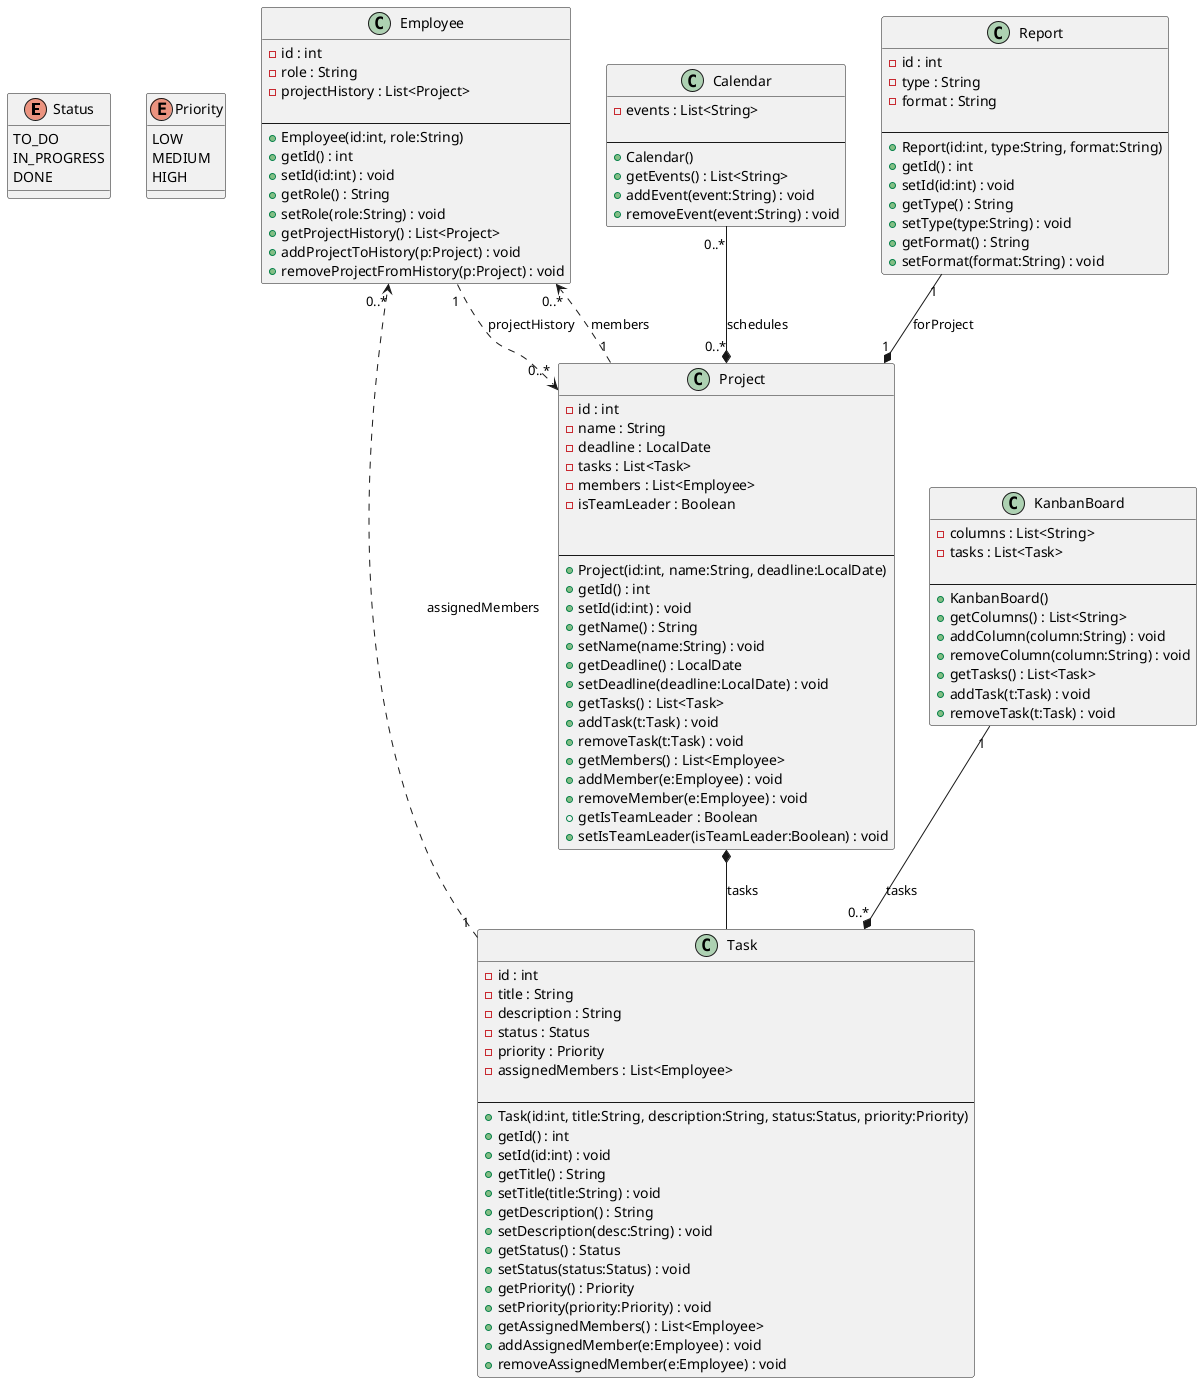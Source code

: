 @startuml
' =========================
'      Enumerations
' =========================
enum Status {
  TO_DO
  IN_PROGRESS
  DONE
}

enum Priority {
  LOW
  MEDIUM
  HIGH
}

' =========================
'      Main Classes
' =========================

class Employee {
  - id : int
  - role : String
  - projectHistory : List<Project>

  --
  + Employee(id:int, role:String)
  + getId() : int
  + setId(id:int) : void
  + getRole() : String
  + setRole(role:String) : void
  + getProjectHistory() : List<Project>
  + addProjectToHistory(p:Project) : void
  + removeProjectFromHistory(p:Project) : void
}

class Project {
  - id : int
  - name : String
  - deadline : LocalDate
  - tasks : List<Task>
  - members : List<Employee>
  - isTeamLeader : Boolean


  --
  + Project(id:int, name:String, deadline:LocalDate)
  + getId() : int
  + setId(id:int) : void
  + getName() : String
  + setName(name:String) : void
  + getDeadline() : LocalDate
  + setDeadline(deadline:LocalDate) : void
  + getTasks() : List<Task>
  + addTask(t:Task) : void
  + removeTask(t:Task) : void
  + getMembers() : List<Employee>
  + addMember(e:Employee) : void
  + removeMember(e:Employee) : void
  + getIsTeamLeader : Boolean
  + setIsTeamLeader(isTeamLeader:Boolean) : void
}

class Task {
  - id : int
  - title : String
  - description : String
  - status : Status
  - priority : Priority
  - assignedMembers : List<Employee>

  --
  + Task(id:int, title:String, description:String, status:Status, priority:Priority)
  + getId() : int
  + setId(id:int) : void
  + getTitle() : String
  + setTitle(title:String) : void
  + getDescription() : String
  + setDescription(desc:String) : void
  + getStatus() : Status
  + setStatus(status:Status) : void
  + getPriority() : Priority
  + setPriority(priority:Priority) : void
  + getAssignedMembers() : List<Employee>
  + addAssignedMember(e:Employee) : void
  + removeAssignedMember(e:Employee) : void
}

class KanbanBoard {
  - columns : List<String>
  - tasks : List<Task>

  --
  + KanbanBoard()
  + getColumns() : List<String>
  + addColumn(column:String) : void
  + removeColumn(column:String) : void
  + getTasks() : List<Task>
  + addTask(t:Task) : void
  + removeTask(t:Task) : void
}

class Calendar {
  - events : List<String>

  --
  + Calendar()
  + getEvents() : List<String>
  + addEvent(event:String) : void
  + removeEvent(event:String) : void
}

class Report {
  - id : int
  - type : String
  - format : String

  --
  + Report(id:int, type:String, format:String)
  + getId() : int
  + setId(id:int) : void
  + getType() : String
  + setType(type:String) : void
  + getFormat() : String
  + setFormat(format:String) : void
}

' =========================
'     Relationships
' =========================

Employee "1" ..> "0..*" Project : projectHistory
Project *-- Task : tasks
Project "1" ..> "0..*" Employee : members
Task "1" ..> "0..*" Employee : assignedMembers
KanbanBoard "1" --* "0..*" Task : tasks
Calendar "0..*" --* "0..*" Project : schedules
Report "1" --* "1" Project : forProject
@enduml